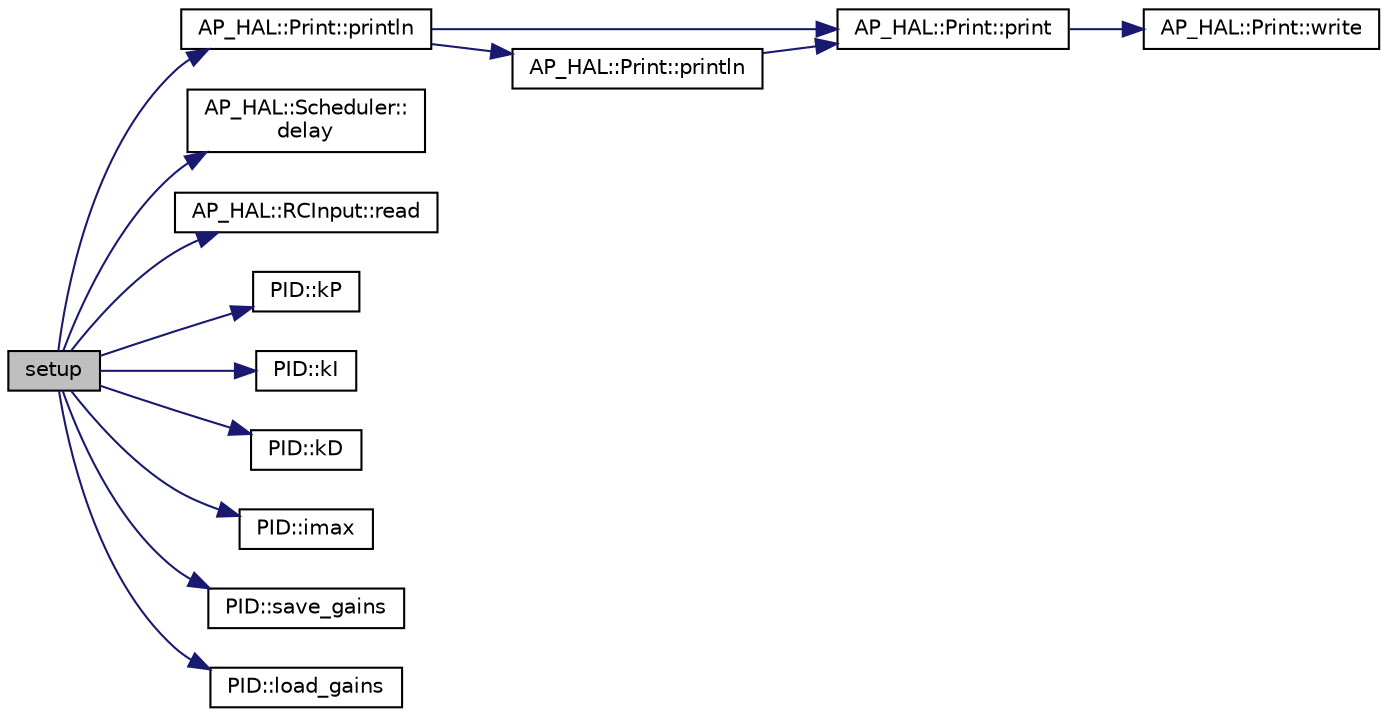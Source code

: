 digraph "setup"
{
 // INTERACTIVE_SVG=YES
  edge [fontname="Helvetica",fontsize="10",labelfontname="Helvetica",labelfontsize="10"];
  node [fontname="Helvetica",fontsize="10",shape=record];
  rankdir="LR";
  Node1 [label="setup",height=0.2,width=0.4,color="black", fillcolor="grey75", style="filled" fontcolor="black"];
  Node1 -> Node2 [color="midnightblue",fontsize="10",style="solid",fontname="Helvetica"];
  Node2 [label="AP_HAL::Print::println",height=0.2,width=0.4,color="black", fillcolor="white", style="filled",URL="$classAP__HAL_1_1Print.html#ad337ce3f7977411b7d34d47a51e5737e"];
  Node2 -> Node3 [color="midnightblue",fontsize="10",style="solid",fontname="Helvetica"];
  Node3 [label="AP_HAL::Print::print",height=0.2,width=0.4,color="black", fillcolor="white", style="filled",URL="$classAP__HAL_1_1Print.html#acfe80773011eb17dfb52c2fba517a093"];
  Node3 -> Node4 [color="midnightblue",fontsize="10",style="solid",fontname="Helvetica"];
  Node4 [label="AP_HAL::Print::write",height=0.2,width=0.4,color="black", fillcolor="white", style="filled",URL="$classAP__HAL_1_1Print.html#acc65391952a43334f8f5c9bef341f501"];
  Node2 -> Node5 [color="midnightblue",fontsize="10",style="solid",fontname="Helvetica"];
  Node5 [label="AP_HAL::Print::println",height=0.2,width=0.4,color="black", fillcolor="white", style="filled",URL="$classAP__HAL_1_1Print.html#a169b128f9e22f0c15883768f580541a2"];
  Node5 -> Node3 [color="midnightblue",fontsize="10",style="solid",fontname="Helvetica"];
  Node1 -> Node6 [color="midnightblue",fontsize="10",style="solid",fontname="Helvetica"];
  Node6 [label="AP_HAL::Scheduler::\ldelay",height=0.2,width=0.4,color="black", fillcolor="white", style="filled",URL="$classAP__HAL_1_1Scheduler.html#ab3175e2e6223ccfe82f957e41cc12b26"];
  Node1 -> Node7 [color="midnightblue",fontsize="10",style="solid",fontname="Helvetica"];
  Node7 [label="AP_HAL::RCInput::read",height=0.2,width=0.4,color="black", fillcolor="white", style="filled",URL="$classAP__HAL_1_1RCInput.html#a078fd7e6d2e6a899009ec674a8e03498"];
  Node1 -> Node8 [color="midnightblue",fontsize="10",style="solid",fontname="Helvetica"];
  Node8 [label="PID::kP",height=0.2,width=0.4,color="black", fillcolor="white", style="filled",URL="$classPID.html#a155ac0de3ed522818953a806dba1a64a"];
  Node1 -> Node9 [color="midnightblue",fontsize="10",style="solid",fontname="Helvetica"];
  Node9 [label="PID::kI",height=0.2,width=0.4,color="black", fillcolor="white", style="filled",URL="$classPID.html#a1ee7dfb07fa091a11d21fda75c1cac18"];
  Node1 -> Node10 [color="midnightblue",fontsize="10",style="solid",fontname="Helvetica"];
  Node10 [label="PID::kD",height=0.2,width=0.4,color="black", fillcolor="white", style="filled",URL="$classPID.html#af64e0329202617d4a7562b05b2f2ba23"];
  Node1 -> Node11 [color="midnightblue",fontsize="10",style="solid",fontname="Helvetica"];
  Node11 [label="PID::imax",height=0.2,width=0.4,color="black", fillcolor="white", style="filled",URL="$classPID.html#a812cdf8ac4004382d69f333e79e2414f"];
  Node1 -> Node12 [color="midnightblue",fontsize="10",style="solid",fontname="Helvetica"];
  Node12 [label="PID::save_gains",height=0.2,width=0.4,color="black", fillcolor="white", style="filled",URL="$classPID.html#a7fd5ea68386a5fdff983144decf552e6"];
  Node1 -> Node13 [color="midnightblue",fontsize="10",style="solid",fontname="Helvetica"];
  Node13 [label="PID::load_gains",height=0.2,width=0.4,color="black", fillcolor="white", style="filled",URL="$classPID.html#a3e8b0cc1984ac60db07cf55f45b71485"];
}
